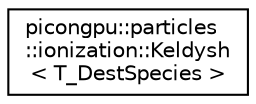 digraph "Graphical Class Hierarchy"
{
 // LATEX_PDF_SIZE
  edge [fontname="Helvetica",fontsize="10",labelfontname="Helvetica",labelfontsize="10"];
  node [fontname="Helvetica",fontsize="10",shape=record];
  rankdir="LR";
  Node0 [label="picongpu::particles\l::ionization::Keldysh\l\< T_DestSpecies \>",height=0.2,width=0.4,color="black", fillcolor="white", style="filled",URL="$structpicongpu_1_1particles_1_1ionization_1_1_keldysh.html",tooltip="Keldysh ionization model."];
}
